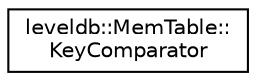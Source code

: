 digraph "Graphical Class Hierarchy"
{
  edge [fontname="Helvetica",fontsize="10",labelfontname="Helvetica",labelfontsize="10"];
  node [fontname="Helvetica",fontsize="10",shape=record];
  rankdir="LR";
  Node1 [label="leveldb::MemTable::\lKeyComparator",height=0.2,width=0.4,color="black", fillcolor="white", style="filled",URL="$structleveldb_1_1_mem_table_1_1_key_comparator.html"];
}
